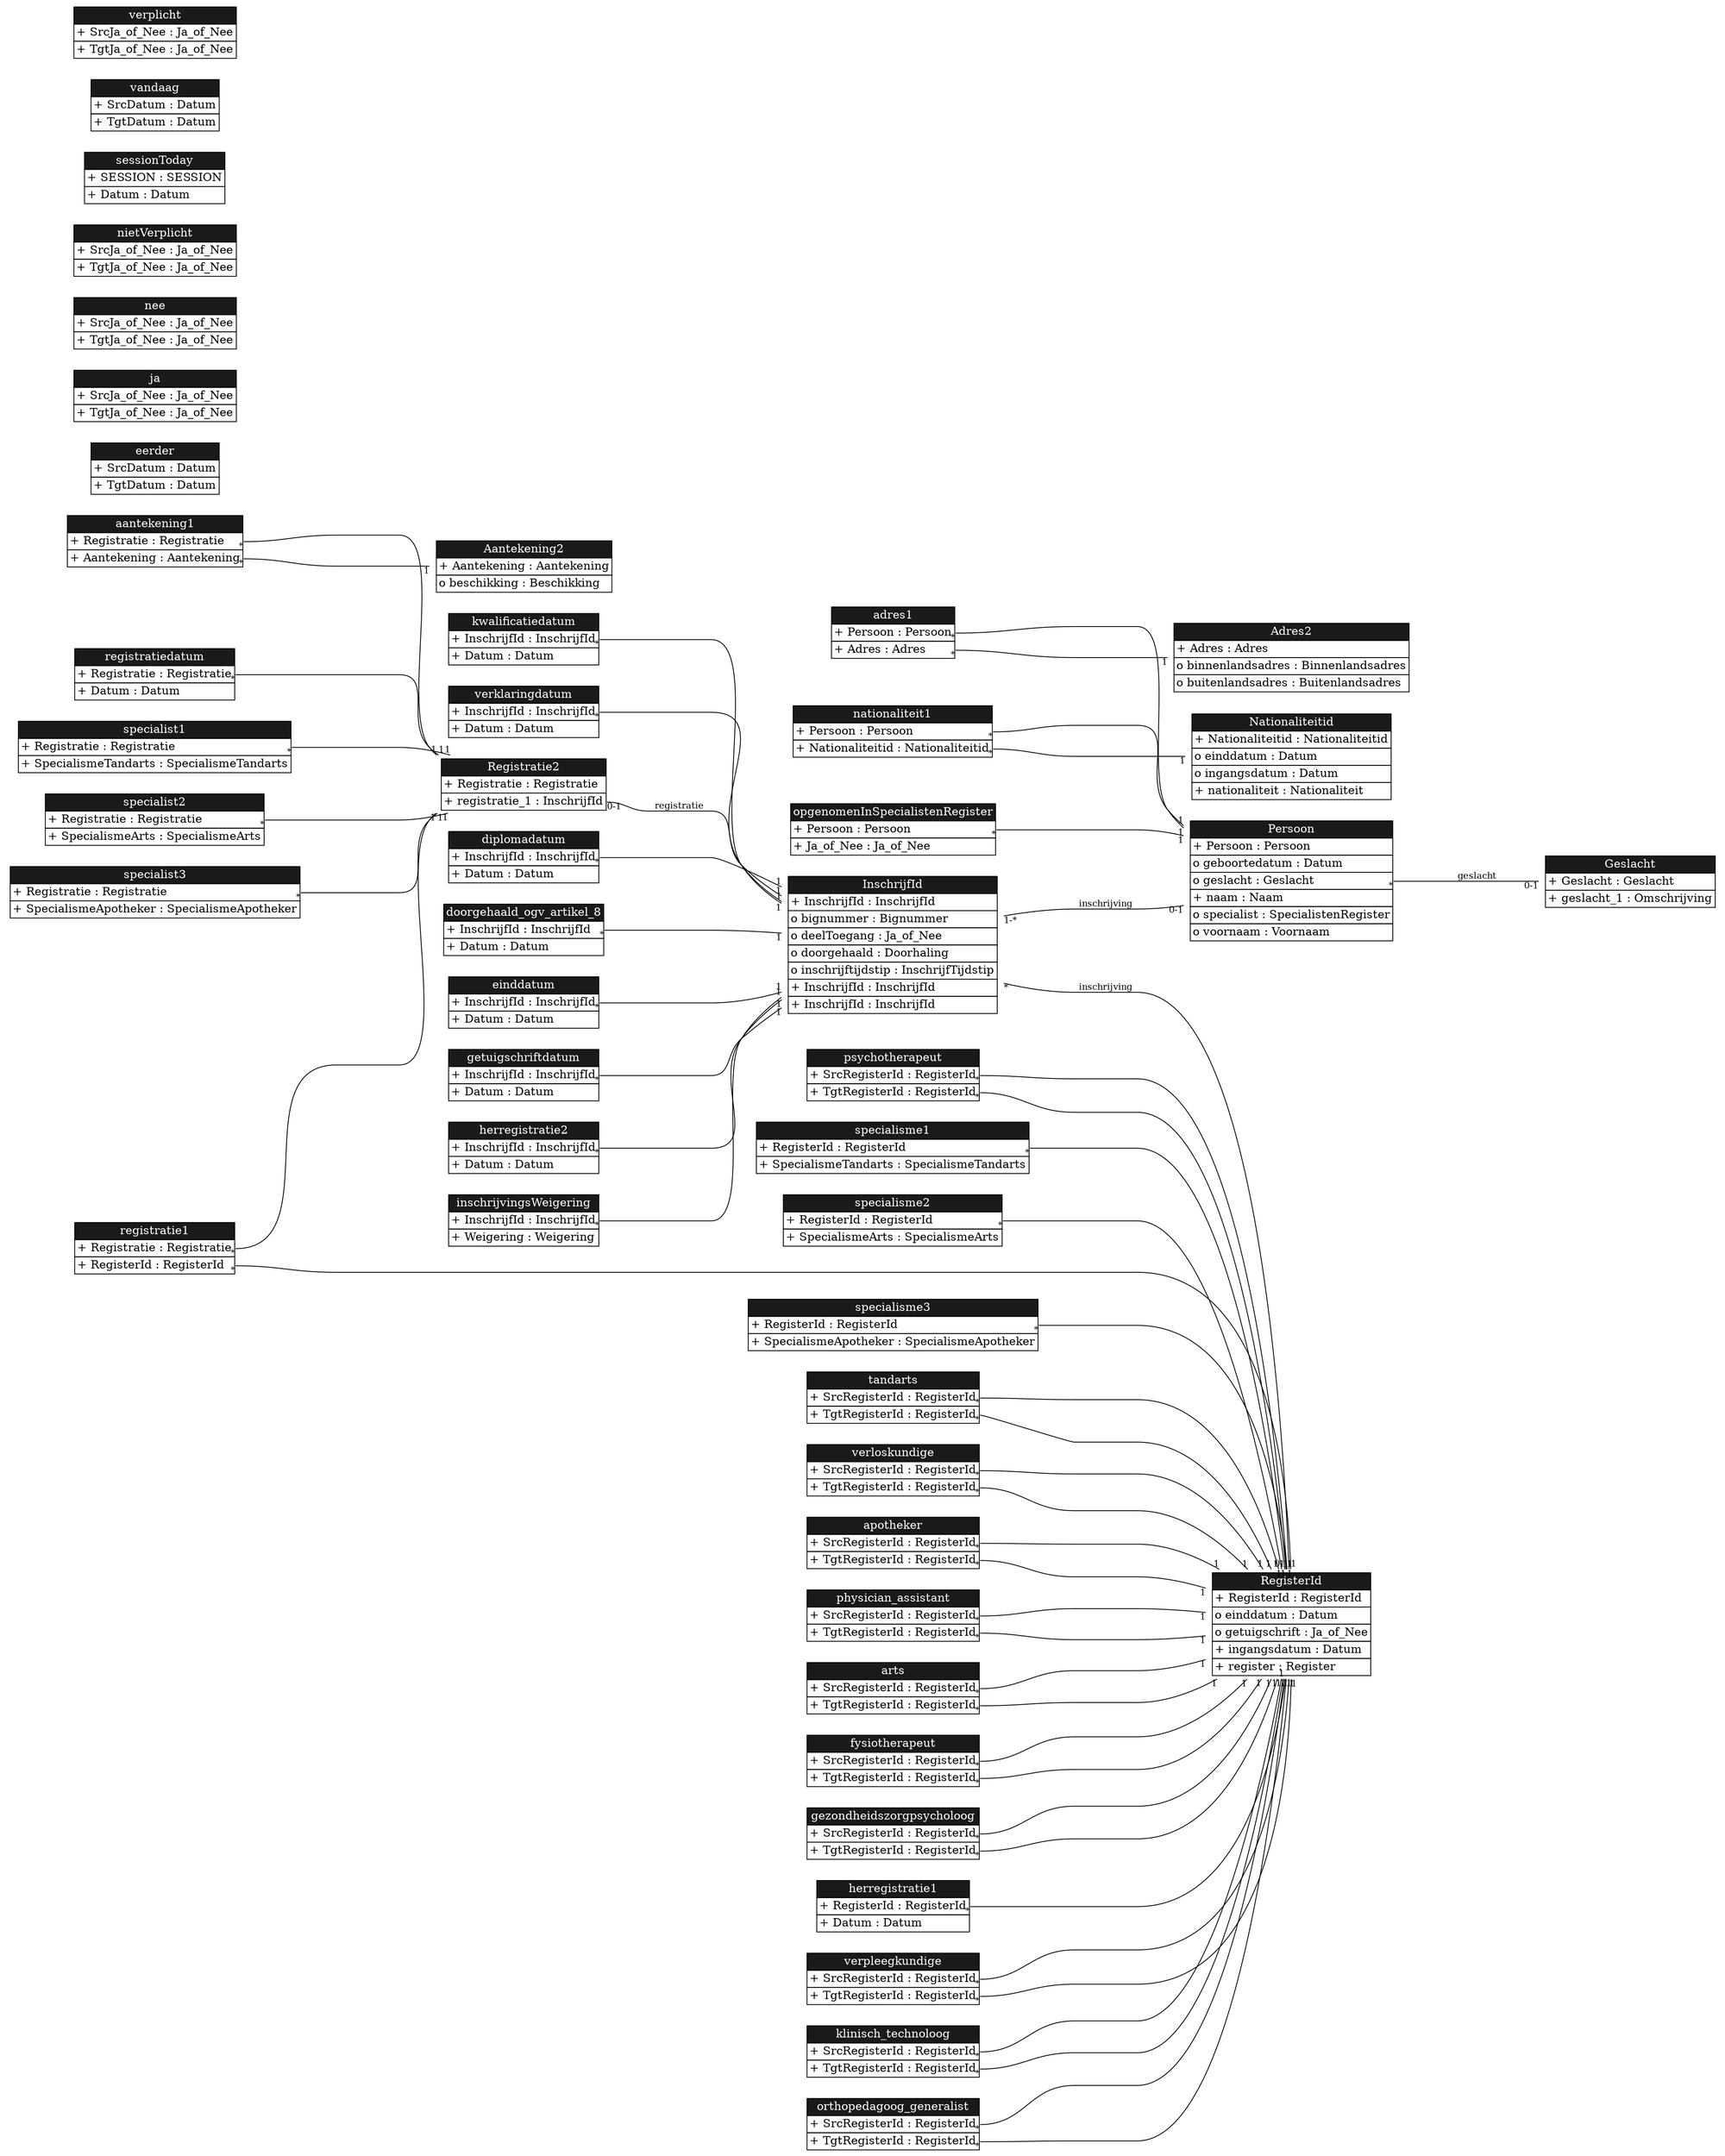 digraph {
	graph [bgcolor=white,
		rankdir=LR
	];
	node [label="\N"];
	edge [fontsize=11,
		minlen=4
	];
	aantekening1	[color=purple,
		label=<<TABLE BGCOLOR="white" COLOR="black" BORDER="0" CELLBORDER="1" CELLSPACING="0"><TR><TD BGCOLOR="gray10" COLOR="black"><FONT COLOR="white">aantekening1</FONT></TD></TR><TR><TD ALIGN="LEFT" PORT="Registratie">+ Registratie : Registratie</TD></TR><TR><TD ALIGN="LEFT" PORT="Aantekening">+ Aantekening : Aantekening</TD></TR></TABLE>>,
		shape=plaintext];
	Aantekening2	[color=purple,
		label=<<TABLE BGCOLOR="white" COLOR="black" BORDER="0" CELLBORDER="1" CELLSPACING="0"><TR><TD BGCOLOR="gray10" COLOR="black"><FONT COLOR="white">Aantekening2</FONT></TD></TR><TR><TD ALIGN="LEFT" PORT="Aantekening">+ Aantekening : Aantekening</TD></TR><TR><TD ALIGN="LEFT" PORT="beschikking">o beschikking : Beschikking</TD></TR></TABLE>>,
		shape=plaintext];
	aantekening1:Aantekening -> Aantekening2	[arrowhead=onone,
		headlabel=1,
		labelfloat=true,
		taillabel="*"];
	Registratie2	[color=purple,
		label=<<TABLE BGCOLOR="white" COLOR="black" BORDER="0" CELLBORDER="1" CELLSPACING="0"><TR><TD BGCOLOR="gray10" COLOR="black"><FONT COLOR="white">Registratie2</FONT></TD></TR><TR><TD ALIGN="LEFT" PORT="Registratie">+ Registratie : Registratie</TD></TR><TR><TD ALIGN="LEFT" PORT="registratie_1">+ registratie_1 : InschrijfId</TD></TR></TABLE>>,
		shape=plaintext];
	aantekening1:Registratie -> Registratie2	[arrowhead=onone,
		headlabel=1,
		labelfloat=true,
		taillabel="*"];
	adres1	[color=purple,
		label=<<TABLE BGCOLOR="white" COLOR="black" BORDER="0" CELLBORDER="1" CELLSPACING="0"><TR><TD BGCOLOR="gray10" COLOR="black"><FONT COLOR="white">adres1</FONT></TD></TR><TR><TD ALIGN="LEFT" PORT="Persoon">+ Persoon : Persoon</TD></TR><TR><TD ALIGN="LEFT" PORT="Adres">+ Adres : Adres</TD></TR></TABLE>>,
		shape=plaintext];
	Adres2	[color=purple,
		label=<<TABLE BGCOLOR="white" COLOR="black" BORDER="0" CELLBORDER="1" CELLSPACING="0"><TR><TD BGCOLOR="gray10" COLOR="black"><FONT COLOR="white">Adres2</FONT></TD></TR><TR><TD ALIGN="LEFT" PORT="Adres">+ Adres : Adres</TD></TR><TR><TD ALIGN="LEFT" PORT="binnenlandsadres">o binnenlandsadres : Binnenlandsadres</TD></TR><TR><TD ALIGN="LEFT" PORT="buitenlandsadres">o buitenlandsadres : Buitenlandsadres</TD></TR></TABLE>>,
		shape=plaintext];
	adres1:Adres -> Adres2	[arrowhead=onone,
		headlabel=1,
		labelfloat=true,
		taillabel="*"];
	Persoon	[color=purple,
		label=<<TABLE BGCOLOR="white" COLOR="black" BORDER="0" CELLBORDER="1" CELLSPACING="0"><TR><TD BGCOLOR="gray10" COLOR="black"><FONT COLOR="white">Persoon</FONT></TD></TR><TR><TD ALIGN="LEFT" PORT="Persoon">+ Persoon : Persoon</TD></TR><TR><TD ALIGN="LEFT" PORT="geboortedatum">o geboortedatum : Datum</TD></TR><TR><TD ALIGN="LEFT" PORT="geslacht">o geslacht : Geslacht</TD></TR><TR><TD ALIGN="LEFT" PORT="naam">+ naam : Naam</TD></TR><TR><TD ALIGN="LEFT" PORT="specialist">o specialist : SpecialistenRegister</TD></TR><TR><TD ALIGN="LEFT" PORT="voornaam">o voornaam : Voornaam</TD></TR></TABLE>>,
		shape=plaintext];
	adres1:Persoon -> Persoon	[arrowhead=onone,
		headlabel=1,
		labelfloat=true,
		taillabel="*"];
	apotheker	[color=purple,
		label=<<TABLE BGCOLOR="white" COLOR="black" BORDER="0" CELLBORDER="1" CELLSPACING="0"><TR><TD BGCOLOR="gray10" COLOR="black"><FONT COLOR="white">apotheker</FONT></TD></TR><TR><TD ALIGN="LEFT" PORT="SrcRegisterId">+ SrcRegisterId : RegisterId</TD></TR><TR><TD ALIGN="LEFT" PORT="TgtRegisterId">+ TgtRegisterId : RegisterId</TD></TR></TABLE>>,
		shape=plaintext];
	RegisterId	[color=purple,
		label=<<TABLE BGCOLOR="white" COLOR="black" BORDER="0" CELLBORDER="1" CELLSPACING="0"><TR><TD BGCOLOR="gray10" COLOR="black"><FONT COLOR="white">RegisterId</FONT></TD></TR><TR><TD ALIGN="LEFT" PORT="RegisterId">+ RegisterId : RegisterId</TD></TR><TR><TD ALIGN="LEFT" PORT="einddatum">o einddatum : Datum</TD></TR><TR><TD ALIGN="LEFT" PORT="getuigschrift">o getuigschrift : Ja_of_Nee</TD></TR><TR><TD ALIGN="LEFT" PORT="ingangsdatum">+ ingangsdatum : Datum</TD></TR><TR><TD ALIGN="LEFT" PORT="register">+ register : Register</TD></TR></TABLE>>,
		shape=plaintext];
	apotheker:SrcRegisterId -> RegisterId	[arrowhead=onone,
		headlabel=1,
		labelfloat=true,
		taillabel="*"];
	apotheker:TgtRegisterId -> RegisterId	[arrowhead=onone,
		headlabel=1,
		labelfloat=true,
		taillabel="*"];
	arts	[color=purple,
		label=<<TABLE BGCOLOR="white" COLOR="black" BORDER="0" CELLBORDER="1" CELLSPACING="0"><TR><TD BGCOLOR="gray10" COLOR="black"><FONT COLOR="white">arts</FONT></TD></TR><TR><TD ALIGN="LEFT" PORT="SrcRegisterId">+ SrcRegisterId : RegisterId</TD></TR><TR><TD ALIGN="LEFT" PORT="TgtRegisterId">+ TgtRegisterId : RegisterId</TD></TR></TABLE>>,
		shape=plaintext];
	arts:SrcRegisterId -> RegisterId	[arrowhead=onone,
		headlabel=1,
		labelfloat=true,
		taillabel="*"];
	arts:TgtRegisterId -> RegisterId	[arrowhead=onone,
		headlabel=1,
		labelfloat=true,
		taillabel="*"];
	diplomadatum	[color=purple,
		label=<<TABLE BGCOLOR="white" COLOR="black" BORDER="0" CELLBORDER="1" CELLSPACING="0"><TR><TD BGCOLOR="gray10" COLOR="black"><FONT COLOR="white">diplomadatum</FONT></TD></TR><TR><TD ALIGN="LEFT" PORT="InschrijfId">+ InschrijfId : InschrijfId</TD></TR><TR><TD ALIGN="LEFT" PORT="Datum">+ Datum : Datum</TD></TR></TABLE>>,
		shape=plaintext];
	InschrijfId	[color=purple,
		label=<<TABLE BGCOLOR="white" COLOR="black" BORDER="0" CELLBORDER="1" CELLSPACING="0"><TR><TD BGCOLOR="gray10" COLOR="black"><FONT COLOR="white">InschrijfId</FONT></TD></TR><TR><TD ALIGN="LEFT" PORT="InschrijfId">+ InschrijfId : InschrijfId</TD></TR><TR><TD ALIGN="LEFT" PORT="bignummer">o bignummer : Bignummer</TD></TR><TR><TD ALIGN="LEFT" PORT="deelToegang">o deelToegang : Ja_of_Nee</TD></TR><TR><TD ALIGN="LEFT" PORT="doorgehaald">o doorgehaald : Doorhaling</TD></TR><TR><TD ALIGN="LEFT" PORT="inschrijftijdstip">o inschrijftijdstip : InschrijfTijdstip</TD></TR><TR><TD ALIGN="LEFT" PORT="InschrijfId">+ InschrijfId : InschrijfId</TD></TR><TR><TD ALIGN="LEFT" PORT="InschrijfId">+ InschrijfId : InschrijfId</TD></TR></TABLE>>,
		shape=plaintext];
	diplomadatum:InschrijfId -> InschrijfId	[arrowhead=onone,
		headlabel=1,
		labelfloat=true,
		taillabel="*"];
	doorgehaald_ogv_artikel_8	[color=purple,
		label=<<TABLE BGCOLOR="white" COLOR="black" BORDER="0" CELLBORDER="1" CELLSPACING="0"><TR><TD BGCOLOR="gray10" COLOR="black"><FONT COLOR="white">doorgehaald_ogv_artikel_8</FONT></TD></TR><TR><TD ALIGN="LEFT" PORT="InschrijfId">+ InschrijfId : InschrijfId</TD></TR><TR><TD ALIGN="LEFT" PORT="Datum">+ Datum : Datum</TD></TR></TABLE>>,
		shape=plaintext];
	doorgehaald_ogv_artikel_8:InschrijfId -> InschrijfId	[arrowhead=onone,
		headlabel=1,
		labelfloat=true,
		taillabel="*"];
	eerder	[color=purple,
		label=<<TABLE BGCOLOR="white" COLOR="black" BORDER="0" CELLBORDER="1" CELLSPACING="0"><TR><TD BGCOLOR="gray10" COLOR="black"><FONT COLOR="white">eerder</FONT></TD></TR><TR><TD ALIGN="LEFT" PORT="SrcDatum">+ SrcDatum : Datum</TD></TR><TR><TD ALIGN="LEFT" PORT="TgtDatum">+ TgtDatum : Datum</TD></TR></TABLE>>,
		shape=plaintext];
	einddatum	[color=purple,
		label=<<TABLE BGCOLOR="white" COLOR="black" BORDER="0" CELLBORDER="1" CELLSPACING="0"><TR><TD BGCOLOR="gray10" COLOR="black"><FONT COLOR="white">einddatum</FONT></TD></TR><TR><TD ALIGN="LEFT" PORT="InschrijfId">+ InschrijfId : InschrijfId</TD></TR><TR><TD ALIGN="LEFT" PORT="Datum">+ Datum : Datum</TD></TR></TABLE>>,
		shape=plaintext];
	einddatum:InschrijfId -> InschrijfId	[arrowhead=onone,
		headlabel=1,
		labelfloat=true,
		taillabel="*"];
	fysiotherapeut	[color=purple,
		label=<<TABLE BGCOLOR="white" COLOR="black" BORDER="0" CELLBORDER="1" CELLSPACING="0"><TR><TD BGCOLOR="gray10" COLOR="black"><FONT COLOR="white">fysiotherapeut</FONT></TD></TR><TR><TD ALIGN="LEFT" PORT="SrcRegisterId">+ SrcRegisterId : RegisterId</TD></TR><TR><TD ALIGN="LEFT" PORT="TgtRegisterId">+ TgtRegisterId : RegisterId</TD></TR></TABLE>>,
		shape=plaintext];
	fysiotherapeut:SrcRegisterId -> RegisterId	[arrowhead=onone,
		headlabel=1,
		labelfloat=true,
		taillabel="*"];
	fysiotherapeut:TgtRegisterId -> RegisterId	[arrowhead=onone,
		headlabel=1,
		labelfloat=true,
		taillabel="*"];
	Geslacht	[color=purple,
		label=<<TABLE BGCOLOR="white" COLOR="black" BORDER="0" CELLBORDER="1" CELLSPACING="0"><TR><TD BGCOLOR="gray10" COLOR="black"><FONT COLOR="white">Geslacht</FONT></TD></TR><TR><TD ALIGN="LEFT" PORT="Geslacht">+ Geslacht : Geslacht</TD></TR><TR><TD ALIGN="LEFT" PORT="geslacht_1">+ geslacht_1 : Omschrijving</TD></TR></TABLE>>,
		shape=plaintext];
	getuigschriftdatum	[color=purple,
		label=<<TABLE BGCOLOR="white" COLOR="black" BORDER="0" CELLBORDER="1" CELLSPACING="0"><TR><TD BGCOLOR="gray10" COLOR="black"><FONT COLOR="white">getuigschriftdatum</FONT></TD></TR><TR><TD ALIGN="LEFT" PORT="InschrijfId">+ InschrijfId : InschrijfId</TD></TR><TR><TD ALIGN="LEFT" PORT="Datum">+ Datum : Datum</TD></TR></TABLE>>,
		shape=plaintext];
	getuigschriftdatum:InschrijfId -> InschrijfId	[arrowhead=onone,
		headlabel=1,
		labelfloat=true,
		taillabel="*"];
	gezondheidszorgpsycholoog	[color=purple,
		label=<<TABLE BGCOLOR="white" COLOR="black" BORDER="0" CELLBORDER="1" CELLSPACING="0"><TR><TD BGCOLOR="gray10" COLOR="black"><FONT COLOR="white">gezondheidszorgpsycholoog</FONT></TD></TR><TR><TD ALIGN="LEFT" PORT="SrcRegisterId">+ SrcRegisterId : RegisterId</TD></TR><TR><TD ALIGN="LEFT" PORT="TgtRegisterId">+ TgtRegisterId : RegisterId</TD></TR></TABLE>>,
		shape=plaintext];
	gezondheidszorgpsycholoog:SrcRegisterId -> RegisterId	[arrowhead=onone,
		headlabel=1,
		labelfloat=true,
		taillabel="*"];
	gezondheidszorgpsycholoog:TgtRegisterId -> RegisterId	[arrowhead=onone,
		headlabel=1,
		labelfloat=true,
		taillabel="*"];
	herregistratie1	[color=purple,
		label=<<TABLE BGCOLOR="white" COLOR="black" BORDER="0" CELLBORDER="1" CELLSPACING="0"><TR><TD BGCOLOR="gray10" COLOR="black"><FONT COLOR="white">herregistratie1</FONT></TD></TR><TR><TD ALIGN="LEFT" PORT="RegisterId">+ RegisterId : RegisterId</TD></TR><TR><TD ALIGN="LEFT" PORT="Datum">+ Datum : Datum</TD></TR></TABLE>>,
		shape=plaintext];
	herregistratie1:RegisterId -> RegisterId	[arrowhead=onone,
		headlabel=1,
		labelfloat=true,
		taillabel="*"];
	herregistratie2	[color=purple,
		label=<<TABLE BGCOLOR="white" COLOR="black" BORDER="0" CELLBORDER="1" CELLSPACING="0"><TR><TD BGCOLOR="gray10" COLOR="black"><FONT COLOR="white">herregistratie2</FONT></TD></TR><TR><TD ALIGN="LEFT" PORT="InschrijfId">+ InschrijfId : InschrijfId</TD></TR><TR><TD ALIGN="LEFT" PORT="Datum">+ Datum : Datum</TD></TR></TABLE>>,
		shape=plaintext];
	herregistratie2:InschrijfId -> InschrijfId	[arrowhead=onone,
		headlabel=1,
		labelfloat=true,
		taillabel="*"];
	InschrijfId:inschrijving -> Persoon	[arrowhead=onone,
		headlabel="0-1",
		label=inschrijving,
		labelfloat=true,
		taillabel="1-*"];
	InschrijfId:inschrijving_1 -> RegisterId	[arrowhead=onone,
		headlabel="0-1",
		label=inschrijving,
		labelfloat=true,
		taillabel="*"];
	inschrijvingsWeigering	[color=purple,
		label=<<TABLE BGCOLOR="white" COLOR="black" BORDER="0" CELLBORDER="1" CELLSPACING="0"><TR><TD BGCOLOR="gray10" COLOR="black"><FONT COLOR="white">inschrijvingsWeigering</FONT></TD></TR><TR><TD ALIGN="LEFT" PORT="InschrijfId">+ InschrijfId : InschrijfId</TD></TR><TR><TD ALIGN="LEFT" PORT="Weigering">+ Weigering : Weigering</TD></TR></TABLE>>,
		shape=plaintext];
	inschrijvingsWeigering:InschrijfId -> InschrijfId	[arrowhead=onone,
		headlabel=1,
		labelfloat=true,
		taillabel="*"];
	ja	[color=purple,
		label=<<TABLE BGCOLOR="white" COLOR="black" BORDER="0" CELLBORDER="1" CELLSPACING="0"><TR><TD BGCOLOR="gray10" COLOR="black"><FONT COLOR="white">ja</FONT></TD></TR><TR><TD ALIGN="LEFT" PORT="SrcJa_of_Nee">+ SrcJa_of_Nee : Ja_of_Nee</TD></TR><TR><TD ALIGN="LEFT" PORT="TgtJa_of_Nee">+ TgtJa_of_Nee : Ja_of_Nee</TD></TR></TABLE>>,
		shape=plaintext];
	klinisch_technoloog	[color=purple,
		label=<<TABLE BGCOLOR="white" COLOR="black" BORDER="0" CELLBORDER="1" CELLSPACING="0"><TR><TD BGCOLOR="gray10" COLOR="black"><FONT COLOR="white">klinisch_technoloog</FONT></TD></TR><TR><TD ALIGN="LEFT" PORT="SrcRegisterId">+ SrcRegisterId : RegisterId</TD></TR><TR><TD ALIGN="LEFT" PORT="TgtRegisterId">+ TgtRegisterId : RegisterId</TD></TR></TABLE>>,
		shape=plaintext];
	klinisch_technoloog:SrcRegisterId -> RegisterId	[arrowhead=onone,
		headlabel=1,
		labelfloat=true,
		taillabel="*"];
	klinisch_technoloog:TgtRegisterId -> RegisterId	[arrowhead=onone,
		headlabel=1,
		labelfloat=true,
		taillabel="*"];
	kwalificatiedatum	[color=purple,
		label=<<TABLE BGCOLOR="white" COLOR="black" BORDER="0" CELLBORDER="1" CELLSPACING="0"><TR><TD BGCOLOR="gray10" COLOR="black"><FONT COLOR="white">kwalificatiedatum</FONT></TD></TR><TR><TD ALIGN="LEFT" PORT="InschrijfId">+ InschrijfId : InschrijfId</TD></TR><TR><TD ALIGN="LEFT" PORT="Datum">+ Datum : Datum</TD></TR></TABLE>>,
		shape=plaintext];
	kwalificatiedatum:InschrijfId -> InschrijfId	[arrowhead=onone,
		headlabel=1,
		labelfloat=true,
		taillabel="*"];
	nationaliteit1	[color=purple,
		label=<<TABLE BGCOLOR="white" COLOR="black" BORDER="0" CELLBORDER="1" CELLSPACING="0"><TR><TD BGCOLOR="gray10" COLOR="black"><FONT COLOR="white">nationaliteit1</FONT></TD></TR><TR><TD ALIGN="LEFT" PORT="Persoon">+ Persoon : Persoon</TD></TR><TR><TD ALIGN="LEFT" PORT="Nationaliteitid">+ Nationaliteitid : Nationaliteitid</TD></TR></TABLE>>,
		shape=plaintext];
	Nationaliteitid	[color=purple,
		label=<<TABLE BGCOLOR="white" COLOR="black" BORDER="0" CELLBORDER="1" CELLSPACING="0"><TR><TD BGCOLOR="gray10" COLOR="black"><FONT COLOR="white">Nationaliteitid</FONT></TD></TR><TR><TD ALIGN="LEFT" PORT="Nationaliteitid">+ Nationaliteitid : Nationaliteitid</TD></TR><TR><TD ALIGN="LEFT" PORT="einddatum">o einddatum : Datum</TD></TR><TR><TD ALIGN="LEFT" PORT="ingangsdatum">o ingangsdatum : Datum</TD></TR><TR><TD ALIGN="LEFT" PORT="nationaliteit">+ nationaliteit : Nationaliteit</TD></TR></TABLE>>,
		shape=plaintext];
	nationaliteit1:Nationaliteitid -> Nationaliteitid	[arrowhead=onone,
		headlabel=1,
		labelfloat=true,
		taillabel="*"];
	nationaliteit1:Persoon -> Persoon	[arrowhead=onone,
		headlabel=1,
		labelfloat=true,
		taillabel="*"];
	nee	[color=purple,
		label=<<TABLE BGCOLOR="white" COLOR="black" BORDER="0" CELLBORDER="1" CELLSPACING="0"><TR><TD BGCOLOR="gray10" COLOR="black"><FONT COLOR="white">nee</FONT></TD></TR><TR><TD ALIGN="LEFT" PORT="SrcJa_of_Nee">+ SrcJa_of_Nee : Ja_of_Nee</TD></TR><TR><TD ALIGN="LEFT" PORT="TgtJa_of_Nee">+ TgtJa_of_Nee : Ja_of_Nee</TD></TR></TABLE>>,
		shape=plaintext];
	nietVerplicht	[color=purple,
		label=<<TABLE BGCOLOR="white" COLOR="black" BORDER="0" CELLBORDER="1" CELLSPACING="0"><TR><TD BGCOLOR="gray10" COLOR="black"><FONT COLOR="white">nietVerplicht</FONT></TD></TR><TR><TD ALIGN="LEFT" PORT="SrcJa_of_Nee">+ SrcJa_of_Nee : Ja_of_Nee</TD></TR><TR><TD ALIGN="LEFT" PORT="TgtJa_of_Nee">+ TgtJa_of_Nee : Ja_of_Nee</TD></TR></TABLE>>,
		shape=plaintext];
	opgenomenInSpecialistenRegister	[color=purple,
		label=<<TABLE BGCOLOR="white" COLOR="black" BORDER="0" CELLBORDER="1" CELLSPACING="0"><TR><TD BGCOLOR="gray10" COLOR="black"><FONT COLOR="white">opgenomenInSpecialistenRegister</FONT></TD></TR><TR><TD ALIGN="LEFT" PORT="Persoon">+ Persoon : Persoon</TD></TR><TR><TD ALIGN="LEFT" PORT="Ja_of_Nee">+ Ja_of_Nee : Ja_of_Nee</TD></TR></TABLE>>,
		shape=plaintext];
	opgenomenInSpecialistenRegister:Persoon -> Persoon	[arrowhead=onone,
		headlabel=1,
		labelfloat=true,
		taillabel="*"];
	orthopedagoog_generalist	[color=purple,
		label=<<TABLE BGCOLOR="white" COLOR="black" BORDER="0" CELLBORDER="1" CELLSPACING="0"><TR><TD BGCOLOR="gray10" COLOR="black"><FONT COLOR="white">orthopedagoog_generalist</FONT></TD></TR><TR><TD ALIGN="LEFT" PORT="SrcRegisterId">+ SrcRegisterId : RegisterId</TD></TR><TR><TD ALIGN="LEFT" PORT="TgtRegisterId">+ TgtRegisterId : RegisterId</TD></TR></TABLE>>,
		shape=plaintext];
	orthopedagoog_generalist:SrcRegisterId -> RegisterId	[arrowhead=onone,
		headlabel=1,
		labelfloat=true,
		taillabel="*"];
	orthopedagoog_generalist:TgtRegisterId -> RegisterId	[arrowhead=onone,
		headlabel=1,
		labelfloat=true,
		taillabel="*"];
	Persoon:geslacht -> Geslacht	[arrowhead=onone,
		headlabel="0-1",
		label=geslacht,
		labelfloat=true,
		taillabel="*"];
	physician_assistant	[color=purple,
		label=<<TABLE BGCOLOR="white" COLOR="black" BORDER="0" CELLBORDER="1" CELLSPACING="0"><TR><TD BGCOLOR="gray10" COLOR="black"><FONT COLOR="white">physician_assistant</FONT></TD></TR><TR><TD ALIGN="LEFT" PORT="SrcRegisterId">+ SrcRegisterId : RegisterId</TD></TR><TR><TD ALIGN="LEFT" PORT="TgtRegisterId">+ TgtRegisterId : RegisterId</TD></TR></TABLE>>,
		shape=plaintext];
	physician_assistant:SrcRegisterId -> RegisterId	[arrowhead=onone,
		headlabel=1,
		labelfloat=true,
		taillabel="*"];
	physician_assistant:TgtRegisterId -> RegisterId	[arrowhead=onone,
		headlabel=1,
		labelfloat=true,
		taillabel="*"];
	psychotherapeut	[color=purple,
		label=<<TABLE BGCOLOR="white" COLOR="black" BORDER="0" CELLBORDER="1" CELLSPACING="0"><TR><TD BGCOLOR="gray10" COLOR="black"><FONT COLOR="white">psychotherapeut</FONT></TD></TR><TR><TD ALIGN="LEFT" PORT="SrcRegisterId">+ SrcRegisterId : RegisterId</TD></TR><TR><TD ALIGN="LEFT" PORT="TgtRegisterId">+ TgtRegisterId : RegisterId</TD></TR></TABLE>>,
		shape=plaintext];
	psychotherapeut:SrcRegisterId -> RegisterId	[arrowhead=onone,
		headlabel=1,
		labelfloat=true,
		taillabel="*"];
	psychotherapeut:TgtRegisterId -> RegisterId	[arrowhead=onone,
		headlabel=1,
		labelfloat=true,
		taillabel="*"];
	registratie1	[color=purple,
		label=<<TABLE BGCOLOR="white" COLOR="black" BORDER="0" CELLBORDER="1" CELLSPACING="0"><TR><TD BGCOLOR="gray10" COLOR="black"><FONT COLOR="white">registratie1</FONT></TD></TR><TR><TD ALIGN="LEFT" PORT="Registratie">+ Registratie : Registratie</TD></TR><TR><TD ALIGN="LEFT" PORT="RegisterId">+ RegisterId : RegisterId</TD></TR></TABLE>>,
		shape=plaintext];
	registratie1:RegisterId -> RegisterId	[arrowhead=onone,
		headlabel=1,
		labelfloat=true,
		taillabel="*"];
	registratie1:Registratie -> Registratie2	[arrowhead=onone,
		headlabel=1,
		labelfloat=true,
		taillabel="*"];
	Registratie2:registratie_1 -> InschrijfId	[arrowhead=onone,
		headlabel=1,
		label=registratie,
		labelfloat=true,
		taillabel="0-1"];
	registratiedatum	[color=purple,
		label=<<TABLE BGCOLOR="white" COLOR="black" BORDER="0" CELLBORDER="1" CELLSPACING="0"><TR><TD BGCOLOR="gray10" COLOR="black"><FONT COLOR="white">registratiedatum</FONT></TD></TR><TR><TD ALIGN="LEFT" PORT="Registratie">+ Registratie : Registratie</TD></TR><TR><TD ALIGN="LEFT" PORT="Datum">+ Datum : Datum</TD></TR></TABLE>>,
		shape=plaintext];
	registratiedatum:Registratie -> Registratie2	[arrowhead=onone,
		headlabel=1,
		labelfloat=true,
		taillabel="*"];
	sessionToday	[color=purple,
		label=<<TABLE BGCOLOR="white" COLOR="black" BORDER="0" CELLBORDER="1" CELLSPACING="0"><TR><TD BGCOLOR="gray10" COLOR="black"><FONT COLOR="white">sessionToday</FONT></TD></TR><TR><TD ALIGN="LEFT" PORT="SESSION">+ SESSION : SESSION</TD></TR><TR><TD ALIGN="LEFT" PORT="Datum">+ Datum : Datum</TD></TR></TABLE>>,
		shape=plaintext];
	specialisme1	[color=purple,
		label=<<TABLE BGCOLOR="white" COLOR="black" BORDER="0" CELLBORDER="1" CELLSPACING="0"><TR><TD BGCOLOR="gray10" COLOR="black"><FONT COLOR="white">specialisme1</FONT></TD></TR><TR><TD ALIGN="LEFT" PORT="RegisterId">+ RegisterId : RegisterId</TD></TR><TR><TD ALIGN="LEFT" PORT="SpecialismeTandarts">+ SpecialismeTandarts : SpecialismeTandarts</TD></TR></TABLE>>,
		shape=plaintext];
	specialisme1:RegisterId -> RegisterId	[arrowhead=onone,
		headlabel=1,
		labelfloat=true,
		taillabel="*"];
	specialisme2	[color=purple,
		label=<<TABLE BGCOLOR="white" COLOR="black" BORDER="0" CELLBORDER="1" CELLSPACING="0"><TR><TD BGCOLOR="gray10" COLOR="black"><FONT COLOR="white">specialisme2</FONT></TD></TR><TR><TD ALIGN="LEFT" PORT="RegisterId">+ RegisterId : RegisterId</TD></TR><TR><TD ALIGN="LEFT" PORT="SpecialismeArts">+ SpecialismeArts : SpecialismeArts</TD></TR></TABLE>>,
		shape=plaintext];
	specialisme2:RegisterId -> RegisterId	[arrowhead=onone,
		headlabel=1,
		labelfloat=true,
		taillabel="*"];
	specialisme3	[color=purple,
		label=<<TABLE BGCOLOR="white" COLOR="black" BORDER="0" CELLBORDER="1" CELLSPACING="0"><TR><TD BGCOLOR="gray10" COLOR="black"><FONT COLOR="white">specialisme3</FONT></TD></TR><TR><TD ALIGN="LEFT" PORT="RegisterId">+ RegisterId : RegisterId</TD></TR><TR><TD ALIGN="LEFT" PORT="SpecialismeApotheker">+ SpecialismeApotheker : SpecialismeApotheker</TD></TR></TABLE>>,
		shape=plaintext];
	specialisme3:RegisterId -> RegisterId	[arrowhead=onone,
		headlabel=1,
		labelfloat=true,
		taillabel="*"];
	specialist1	[color=purple,
		label=<<TABLE BGCOLOR="white" COLOR="black" BORDER="0" CELLBORDER="1" CELLSPACING="0"><TR><TD BGCOLOR="gray10" COLOR="black"><FONT COLOR="white">specialist1</FONT></TD></TR><TR><TD ALIGN="LEFT" PORT="Registratie">+ Registratie : Registratie</TD></TR><TR><TD ALIGN="LEFT" PORT="SpecialismeTandarts">+ SpecialismeTandarts : SpecialismeTandarts</TD></TR></TABLE>>,
		shape=plaintext];
	specialist1:Registratie -> Registratie2	[arrowhead=onone,
		headlabel=1,
		labelfloat=true,
		taillabel="*"];
	specialist2	[color=purple,
		label=<<TABLE BGCOLOR="white" COLOR="black" BORDER="0" CELLBORDER="1" CELLSPACING="0"><TR><TD BGCOLOR="gray10" COLOR="black"><FONT COLOR="white">specialist2</FONT></TD></TR><TR><TD ALIGN="LEFT" PORT="Registratie">+ Registratie : Registratie</TD></TR><TR><TD ALIGN="LEFT" PORT="SpecialismeArts">+ SpecialismeArts : SpecialismeArts</TD></TR></TABLE>>,
		shape=plaintext];
	specialist2:Registratie -> Registratie2	[arrowhead=onone,
		headlabel=1,
		labelfloat=true,
		taillabel="*"];
	specialist3	[color=purple,
		label=<<TABLE BGCOLOR="white" COLOR="black" BORDER="0" CELLBORDER="1" CELLSPACING="0"><TR><TD BGCOLOR="gray10" COLOR="black"><FONT COLOR="white">specialist3</FONT></TD></TR><TR><TD ALIGN="LEFT" PORT="Registratie">+ Registratie : Registratie</TD></TR><TR><TD ALIGN="LEFT" PORT="SpecialismeApotheker">+ SpecialismeApotheker : SpecialismeApotheker</TD></TR></TABLE>>,
		shape=plaintext];
	specialist3:Registratie -> Registratie2	[arrowhead=onone,
		headlabel=1,
		labelfloat=true,
		taillabel="*"];
	tandarts	[color=purple,
		label=<<TABLE BGCOLOR="white" COLOR="black" BORDER="0" CELLBORDER="1" CELLSPACING="0"><TR><TD BGCOLOR="gray10" COLOR="black"><FONT COLOR="white">tandarts</FONT></TD></TR><TR><TD ALIGN="LEFT" PORT="SrcRegisterId">+ SrcRegisterId : RegisterId</TD></TR><TR><TD ALIGN="LEFT" PORT="TgtRegisterId">+ TgtRegisterId : RegisterId</TD></TR></TABLE>>,
		shape=plaintext];
	tandarts:SrcRegisterId -> RegisterId	[arrowhead=onone,
		headlabel=1,
		labelfloat=true,
		taillabel="*"];
	tandarts:TgtRegisterId -> RegisterId	[arrowhead=onone,
		headlabel=1,
		labelfloat=true,
		taillabel="*"];
	vandaag	[color=purple,
		label=<<TABLE BGCOLOR="white" COLOR="black" BORDER="0" CELLBORDER="1" CELLSPACING="0"><TR><TD BGCOLOR="gray10" COLOR="black"><FONT COLOR="white">vandaag</FONT></TD></TR><TR><TD ALIGN="LEFT" PORT="SrcDatum">+ SrcDatum : Datum</TD></TR><TR><TD ALIGN="LEFT" PORT="TgtDatum">+ TgtDatum : Datum</TD></TR></TABLE>>,
		shape=plaintext];
	verklaringdatum	[color=purple,
		label=<<TABLE BGCOLOR="white" COLOR="black" BORDER="0" CELLBORDER="1" CELLSPACING="0"><TR><TD BGCOLOR="gray10" COLOR="black"><FONT COLOR="white">verklaringdatum</FONT></TD></TR><TR><TD ALIGN="LEFT" PORT="InschrijfId">+ InschrijfId : InschrijfId</TD></TR><TR><TD ALIGN="LEFT" PORT="Datum">+ Datum : Datum</TD></TR></TABLE>>,
		shape=plaintext];
	verklaringdatum:InschrijfId -> InschrijfId	[arrowhead=onone,
		headlabel=1,
		labelfloat=true,
		taillabel="*"];
	verloskundige	[color=purple,
		label=<<TABLE BGCOLOR="white" COLOR="black" BORDER="0" CELLBORDER="1" CELLSPACING="0"><TR><TD BGCOLOR="gray10" COLOR="black"><FONT COLOR="white">verloskundige</FONT></TD></TR><TR><TD ALIGN="LEFT" PORT="SrcRegisterId">+ SrcRegisterId : RegisterId</TD></TR><TR><TD ALIGN="LEFT" PORT="TgtRegisterId">+ TgtRegisterId : RegisterId</TD></TR></TABLE>>,
		shape=plaintext];
	verloskundige:SrcRegisterId -> RegisterId	[arrowhead=onone,
		headlabel=1,
		labelfloat=true,
		taillabel="*"];
	verloskundige:TgtRegisterId -> RegisterId	[arrowhead=onone,
		headlabel=1,
		labelfloat=true,
		taillabel="*"];
	verpleegkundige	[color=purple,
		label=<<TABLE BGCOLOR="white" COLOR="black" BORDER="0" CELLBORDER="1" CELLSPACING="0"><TR><TD BGCOLOR="gray10" COLOR="black"><FONT COLOR="white">verpleegkundige</FONT></TD></TR><TR><TD ALIGN="LEFT" PORT="SrcRegisterId">+ SrcRegisterId : RegisterId</TD></TR><TR><TD ALIGN="LEFT" PORT="TgtRegisterId">+ TgtRegisterId : RegisterId</TD></TR></TABLE>>,
		shape=plaintext];
	verpleegkundige:SrcRegisterId -> RegisterId	[arrowhead=onone,
		headlabel=1,
		labelfloat=true,
		taillabel="*"];
	verpleegkundige:TgtRegisterId -> RegisterId	[arrowhead=onone,
		headlabel=1,
		labelfloat=true,
		taillabel="*"];
	verplicht	[color=purple,
		label=<<TABLE BGCOLOR="white" COLOR="black" BORDER="0" CELLBORDER="1" CELLSPACING="0"><TR><TD BGCOLOR="gray10" COLOR="black"><FONT COLOR="white">verplicht</FONT></TD></TR><TR><TD ALIGN="LEFT" PORT="SrcJa_of_Nee">+ SrcJa_of_Nee : Ja_of_Nee</TD></TR><TR><TD ALIGN="LEFT" PORT="TgtJa_of_Nee">+ TgtJa_of_Nee : Ja_of_Nee</TD></TR></TABLE>>,
		shape=plaintext];
}

